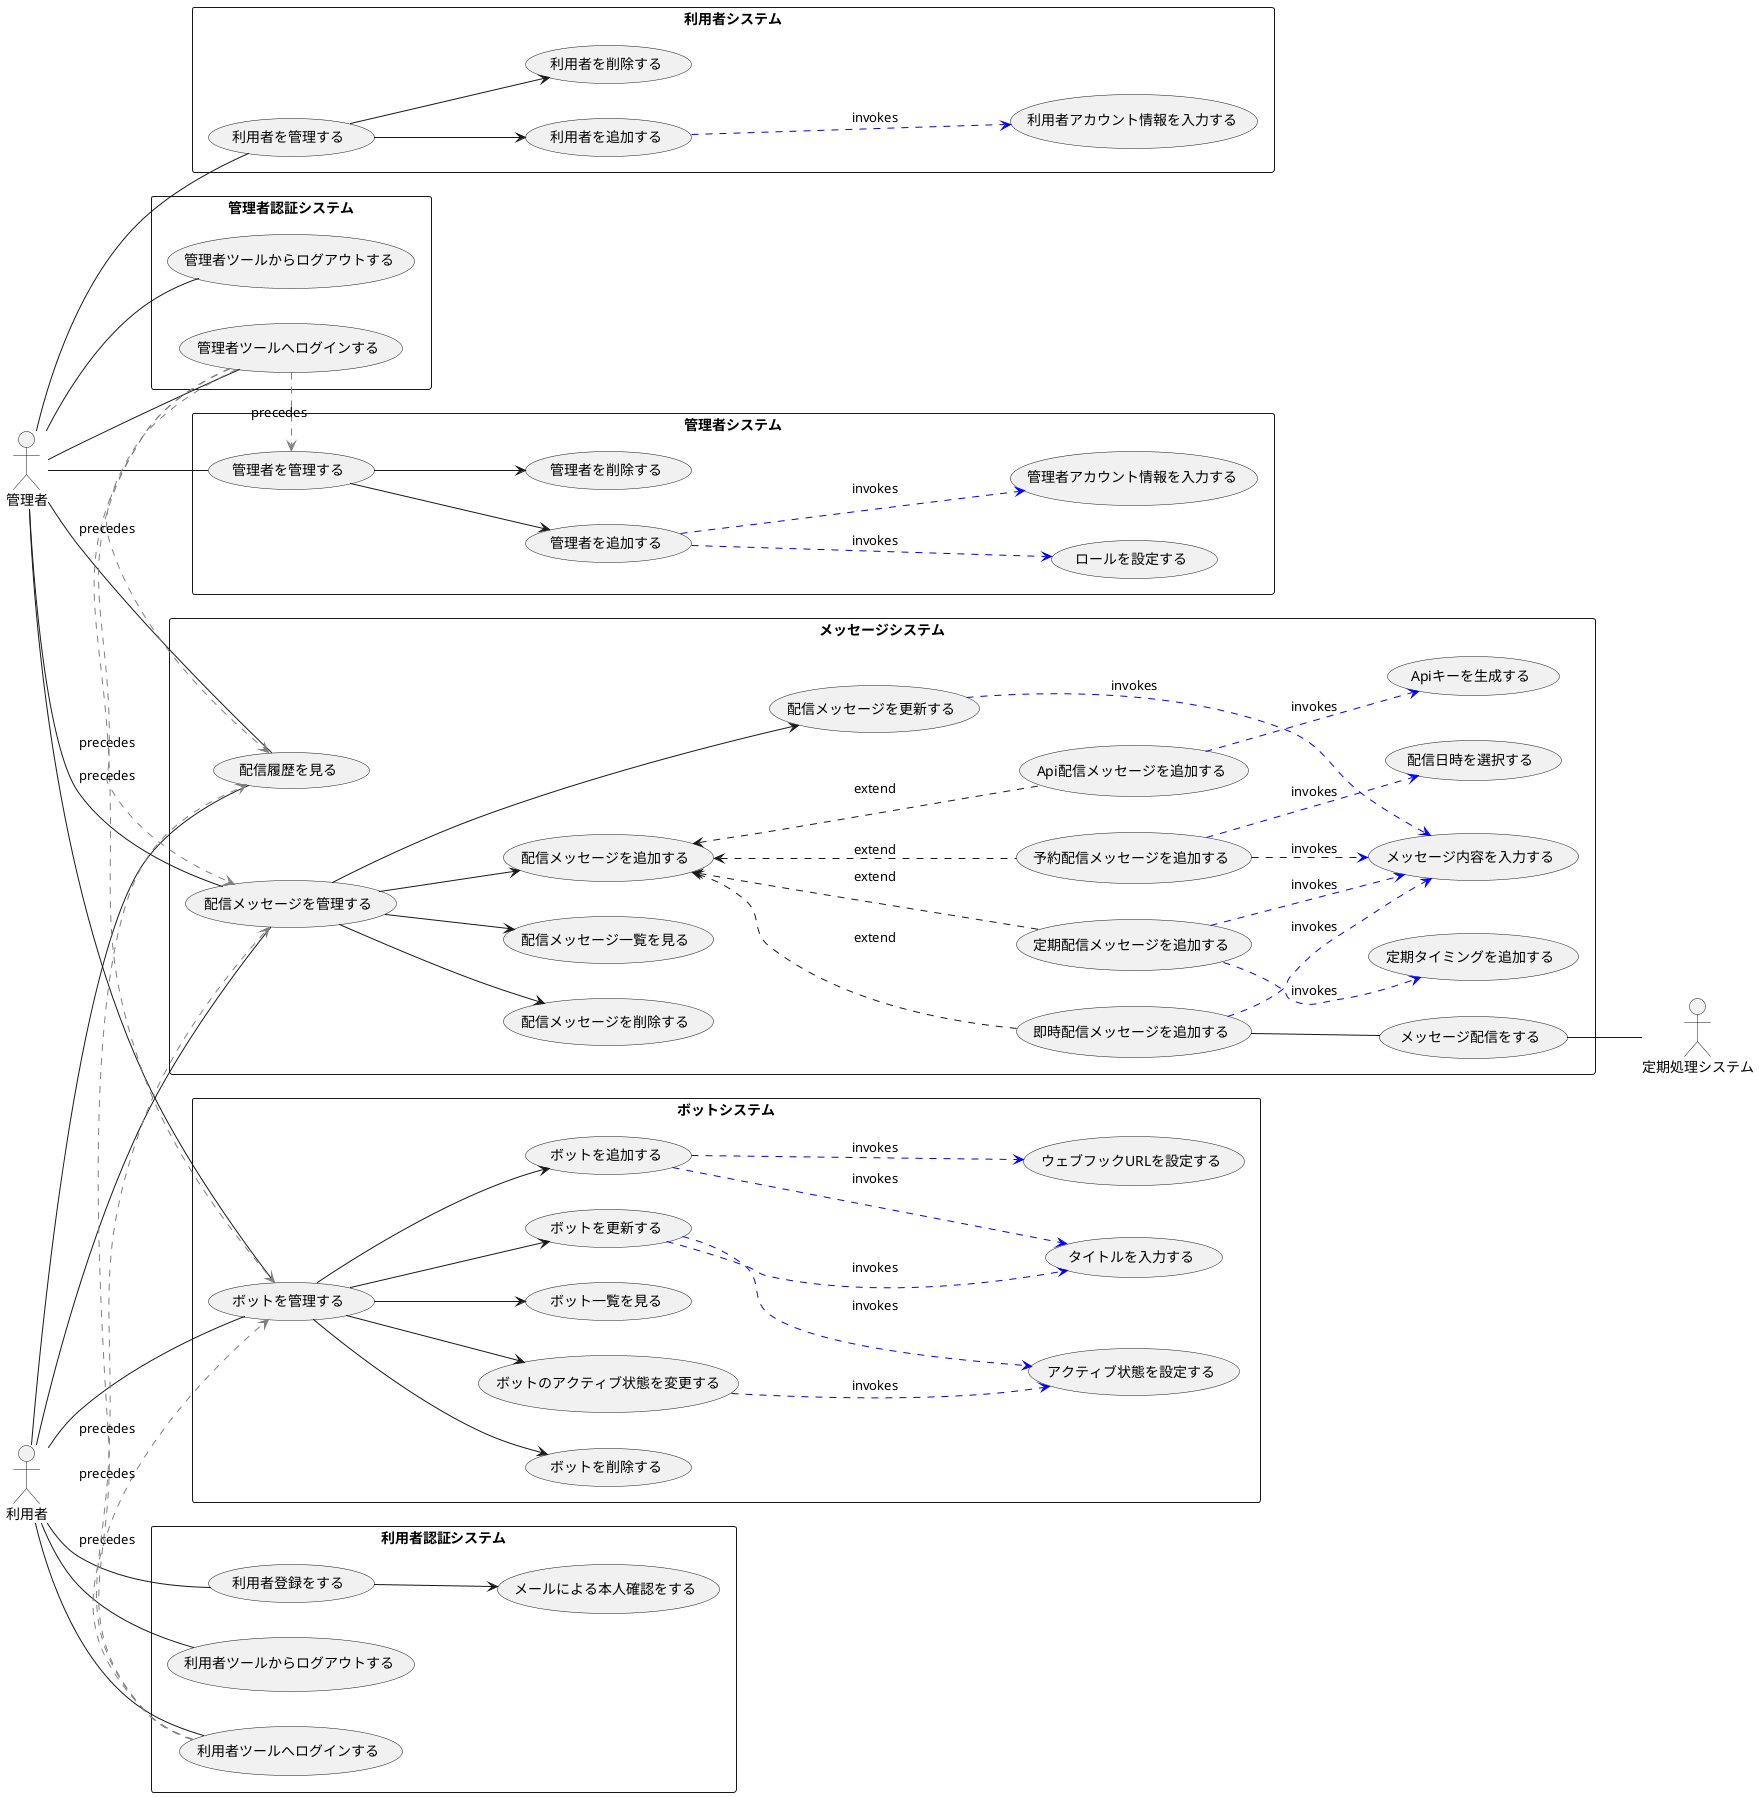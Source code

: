 @startuml usecase

left to right direction

:管理者:
:利用者:
:定期処理システム:

rectangle ボットシステム {
    usecase ボットを管理する
    usecase ボットを更新する
    usecase ボットを追加する
    usecase ボットを削除する
    usecase ボットのアクティブ状態を変更する
    usecase ボット一覧を見る
    usecase タイトルを入力する
    usecase ウェブフックURLを設定する
    usecase アクティブ状態を設定する
}
rectangle メッセージシステム {
    usecase 配信メッセージを管理する
    usecase 配信メッセージを追加する
    usecase 即時配信メッセージを追加する
    usecase 定期配信メッセージを追加する
    usecase 予約配信メッセージを追加する
    usecase Api配信メッセージを追加する
    usecase 配信メッセージを更新する
    usecase 配信メッセージを削除する
    usecase 配信メッセージ一覧を見る
    usecase メッセージ内容を入力する
    usecase 配信日時を選択する
    usecase 定期タイミングを追加する
    usecase Apiキーを生成する

    usecase 配信履歴を見る

    usecase メッセージ配信をする
}

rectangle 管理者システム {
    usecase 管理者を管理する
    usecase 管理者を追加する
    usecase 管理者を削除する
    usecase 管理者アカウント情報を入力する
    usecase ロールを設定する
}

rectangle 利用者システム {
    usecase 利用者を管理する
    usecase 利用者を追加する
    usecase 利用者を削除する
    usecase 利用者アカウント情報を入力する
}

rectangle 管理者認証システム {
    usecase 管理者ツールへログインする
    usecase 管理者ツールからログアウトする
}

rectangle 利用者認証システム {
    usecase 利用者登録をする
    usecase メールによる本人確認をする

    usecase 利用者ツールへログインする
    usecase 利用者ツールからログアウトする
}

管理者 -- ボットを管理する
利用者 -- ボットを管理する
ボットを管理する --> ボットを追加する
ボットを管理する --> ボットを更新する
ボットを管理する --> ボットを削除する
ボットを管理する --> ボット一覧を見る
ボットを管理する --> ボットのアクティブ状態を変更する
ボットを追加する ..> タイトルを入力する #blue :invokes
ボットを追加する ..> ウェブフックURLを設定する #blue : invokes
ボットを更新する ..> タイトルを入力する #blue :invokes
ボットを更新する ..> アクティブ状態を設定する #blue :invokes
ボットのアクティブ状態を変更する ..> アクティブ状態を設定する #blue :invokes

管理者 -- 配信メッセージを管理する
利用者 -- 配信メッセージを管理する
配信メッセージを管理する --> 配信メッセージを追加する
配信メッセージを追加する <.. 即時配信メッセージを追加する :extend
配信メッセージを追加する <.. 定期配信メッセージを追加する :extend
配信メッセージを追加する <.. 予約配信メッセージを追加する :extend
配信メッセージを追加する <.. Api配信メッセージを追加する :extend
配信メッセージを管理する --> 配信メッセージを更新する
配信メッセージを管理する --> 配信メッセージを削除する
配信メッセージを管理する --> 配信メッセージ一覧を見る
即時配信メッセージを追加する ..> メッセージ内容を入力する #blue :invokes
定期配信メッセージを追加する ..> メッセージ内容を入力する #blue :invokes
予約配信メッセージを追加する ..> メッセージ内容を入力する #blue :invokes
予約配信メッセージを追加する ..> 配信日時を選択する #blue :invokes
定期配信メッセージを追加する ..> 定期タイミングを追加する #blue :invokes
配信メッセージを更新する ..> メッセージ内容を入力する #blue :invokes
Api配信メッセージを追加する ..> Apiキーを生成する #blue :invokes

管理者 -- 配信履歴を見る
利用者 -- 配信履歴を見る

管理者 -- 管理者ツールへログインする
管理者 -- 管理者ツールからログアウトする

管理者 -- 管理者を管理する
管理者を管理する --> 管理者を追加する
管理者を管理する --> 管理者を削除する
管理者を追加する ..> 管理者アカウント情報を入力する #blue :invokes
管理者を追加する ..> ロールを設定する #blue :invokes

管理者 -- 利用者を管理する
利用者を管理する --> 利用者を追加する
利用者を管理する --> 利用者を削除する
利用者を追加する ..> 利用者アカウント情報を入力する #blue :invokes

利用者 -- 利用者登録をする
利用者登録をする --> メールによる本人確認をする
利用者 -- 利用者ツールへログインする
利用者 -- 利用者ツールからログアウトする


管理者ツールへログインする .> ボットを管理する #gray :precedes
管理者ツールへログインする .> 配信メッセージを管理する #gray :precedes
管理者ツールへログインする .> 配信履歴を見る #gray :precedes
管理者ツールへログインする .> 管理者を管理する #gray :precedes

利用者ツールへログインする .> ボットを管理する #gray :precedes
利用者ツールへログインする .> 配信メッセージを管理する #gray :precedes
利用者ツールへログインする .> 配信履歴を見る #gray :precedes

即時配信メッセージを追加する -- メッセージ配信をする
メッセージ配信をする -- 定期処理システム

@enduml
